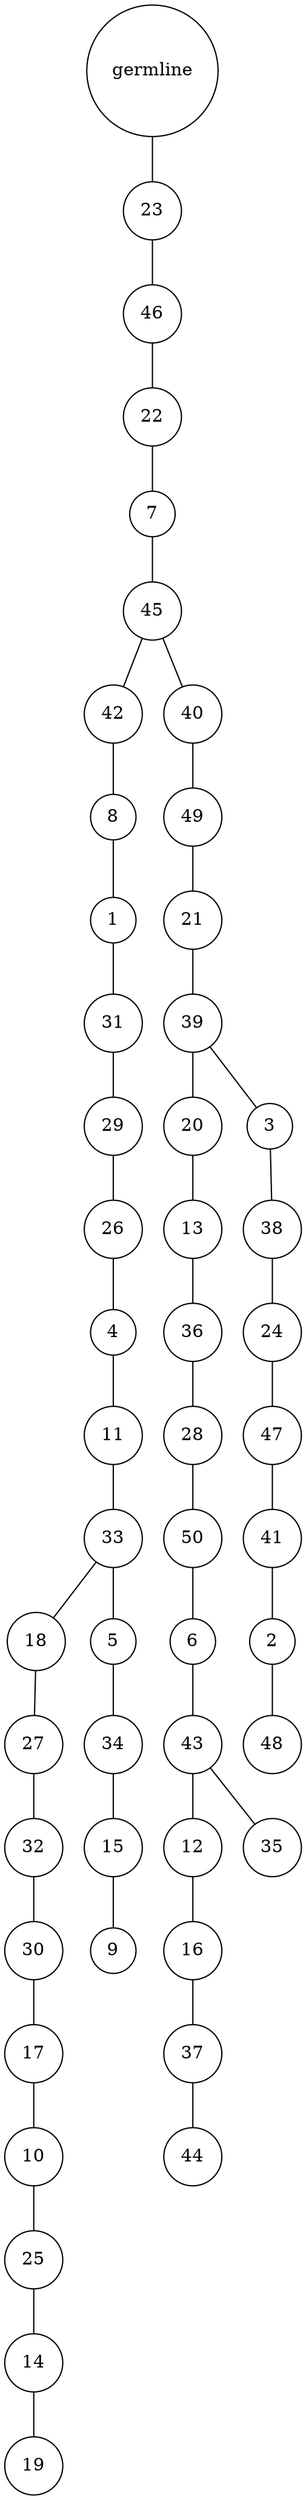 graph {
	rankdir=UD;
	splines=line;
	node [shape=circle]
	"0x7f8e74fbeb80" [label="germline"];
	"0x7f8e74fbebb0" [label="23"];
	"0x7f8e74fbeb80" -- "0x7f8e74fbebb0" ;
	"0x7f8e74fbebe0" [label="46"];
	"0x7f8e74fbebb0" -- "0x7f8e74fbebe0" ;
	"0x7f8e74fbec10" [label="22"];
	"0x7f8e74fbebe0" -- "0x7f8e74fbec10" ;
	"0x7f8e74fbec40" [label="7"];
	"0x7f8e74fbec10" -- "0x7f8e74fbec40" ;
	"0x7f8e74fbec70" [label="45"];
	"0x7f8e74fbec40" -- "0x7f8e74fbec70" ;
	"0x7f8e74fbeca0" [label="42"];
	"0x7f8e74fbec70" -- "0x7f8e74fbeca0" ;
	"0x7f8e74fbecd0" [label="8"];
	"0x7f8e74fbeca0" -- "0x7f8e74fbecd0" ;
	"0x7f8e74fbed00" [label="1"];
	"0x7f8e74fbecd0" -- "0x7f8e74fbed00" ;
	"0x7f8e74fbed30" [label="31"];
	"0x7f8e74fbed00" -- "0x7f8e74fbed30" ;
	"0x7f8e74fbed60" [label="29"];
	"0x7f8e74fbed30" -- "0x7f8e74fbed60" ;
	"0x7f8e74fbed90" [label="26"];
	"0x7f8e74fbed60" -- "0x7f8e74fbed90" ;
	"0x7f8e74fbedc0" [label="4"];
	"0x7f8e74fbed90" -- "0x7f8e74fbedc0" ;
	"0x7f8e74fbedf0" [label="11"];
	"0x7f8e74fbedc0" -- "0x7f8e74fbedf0" ;
	"0x7f8e74fbee20" [label="33"];
	"0x7f8e74fbedf0" -- "0x7f8e74fbee20" ;
	"0x7f8e74fbee50" [label="18"];
	"0x7f8e74fbee20" -- "0x7f8e74fbee50" ;
	"0x7f8e74fbee80" [label="27"];
	"0x7f8e74fbee50" -- "0x7f8e74fbee80" ;
	"0x7f8e74fbeeb0" [label="32"];
	"0x7f8e74fbee80" -- "0x7f8e74fbeeb0" ;
	"0x7f8e74fbeee0" [label="30"];
	"0x7f8e74fbeeb0" -- "0x7f8e74fbeee0" ;
	"0x7f8e74fbef10" [label="17"];
	"0x7f8e74fbeee0" -- "0x7f8e74fbef10" ;
	"0x7f8e74fbef40" [label="10"];
	"0x7f8e74fbef10" -- "0x7f8e74fbef40" ;
	"0x7f8e74fbef70" [label="25"];
	"0x7f8e74fbef40" -- "0x7f8e74fbef70" ;
	"0x7f8e74fbefa0" [label="14"];
	"0x7f8e74fbef70" -- "0x7f8e74fbefa0" ;
	"0x7f8e74fbefd0" [label="19"];
	"0x7f8e74fbefa0" -- "0x7f8e74fbefd0" ;
	"0x7f8e74fcb040" [label="5"];
	"0x7f8e74fbee20" -- "0x7f8e74fcb040" ;
	"0x7f8e74fcb070" [label="34"];
	"0x7f8e74fcb040" -- "0x7f8e74fcb070" ;
	"0x7f8e74fcb0a0" [label="15"];
	"0x7f8e74fcb070" -- "0x7f8e74fcb0a0" ;
	"0x7f8e74fcb0d0" [label="9"];
	"0x7f8e74fcb0a0" -- "0x7f8e74fcb0d0" ;
	"0x7f8e74fcb100" [label="40"];
	"0x7f8e74fbec70" -- "0x7f8e74fcb100" ;
	"0x7f8e74fcb130" [label="49"];
	"0x7f8e74fcb100" -- "0x7f8e74fcb130" ;
	"0x7f8e74fcb160" [label="21"];
	"0x7f8e74fcb130" -- "0x7f8e74fcb160" ;
	"0x7f8e74fcb190" [label="39"];
	"0x7f8e74fcb160" -- "0x7f8e74fcb190" ;
	"0x7f8e74fcb1c0" [label="20"];
	"0x7f8e74fcb190" -- "0x7f8e74fcb1c0" ;
	"0x7f8e74fcb1f0" [label="13"];
	"0x7f8e74fcb1c0" -- "0x7f8e74fcb1f0" ;
	"0x7f8e74fcb220" [label="36"];
	"0x7f8e74fcb1f0" -- "0x7f8e74fcb220" ;
	"0x7f8e74fcb250" [label="28"];
	"0x7f8e74fcb220" -- "0x7f8e74fcb250" ;
	"0x7f8e74fcb280" [label="50"];
	"0x7f8e74fcb250" -- "0x7f8e74fcb280" ;
	"0x7f8e74fcb2b0" [label="6"];
	"0x7f8e74fcb280" -- "0x7f8e74fcb2b0" ;
	"0x7f8e74fcb2e0" [label="43"];
	"0x7f8e74fcb2b0" -- "0x7f8e74fcb2e0" ;
	"0x7f8e74fcb310" [label="12"];
	"0x7f8e74fcb2e0" -- "0x7f8e74fcb310" ;
	"0x7f8e74fcb340" [label="16"];
	"0x7f8e74fcb310" -- "0x7f8e74fcb340" ;
	"0x7f8e74fcb370" [label="37"];
	"0x7f8e74fcb340" -- "0x7f8e74fcb370" ;
	"0x7f8e74fcb3a0" [label="44"];
	"0x7f8e74fcb370" -- "0x7f8e74fcb3a0" ;
	"0x7f8e74fcb3d0" [label="35"];
	"0x7f8e74fcb2e0" -- "0x7f8e74fcb3d0" ;
	"0x7f8e74fcb400" [label="3"];
	"0x7f8e74fcb190" -- "0x7f8e74fcb400" ;
	"0x7f8e74fcb430" [label="38"];
	"0x7f8e74fcb400" -- "0x7f8e74fcb430" ;
	"0x7f8e74fcb460" [label="24"];
	"0x7f8e74fcb430" -- "0x7f8e74fcb460" ;
	"0x7f8e74fcb490" [label="47"];
	"0x7f8e74fcb460" -- "0x7f8e74fcb490" ;
	"0x7f8e74fcb4c0" [label="41"];
	"0x7f8e74fcb490" -- "0x7f8e74fcb4c0" ;
	"0x7f8e74fcb4f0" [label="2"];
	"0x7f8e74fcb4c0" -- "0x7f8e74fcb4f0" ;
	"0x7f8e74fcb520" [label="48"];
	"0x7f8e74fcb4f0" -- "0x7f8e74fcb520" ;
}
